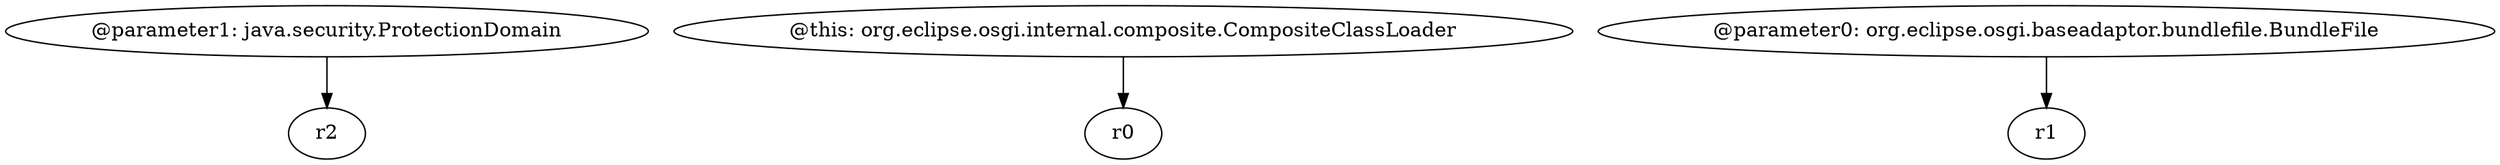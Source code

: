 digraph g {
0[label="@parameter1: java.security.ProtectionDomain"]
1[label="r2"]
0->1[label=""]
2[label="@this: org.eclipse.osgi.internal.composite.CompositeClassLoader"]
3[label="r0"]
2->3[label=""]
4[label="@parameter0: org.eclipse.osgi.baseadaptor.bundlefile.BundleFile"]
5[label="r1"]
4->5[label=""]
}